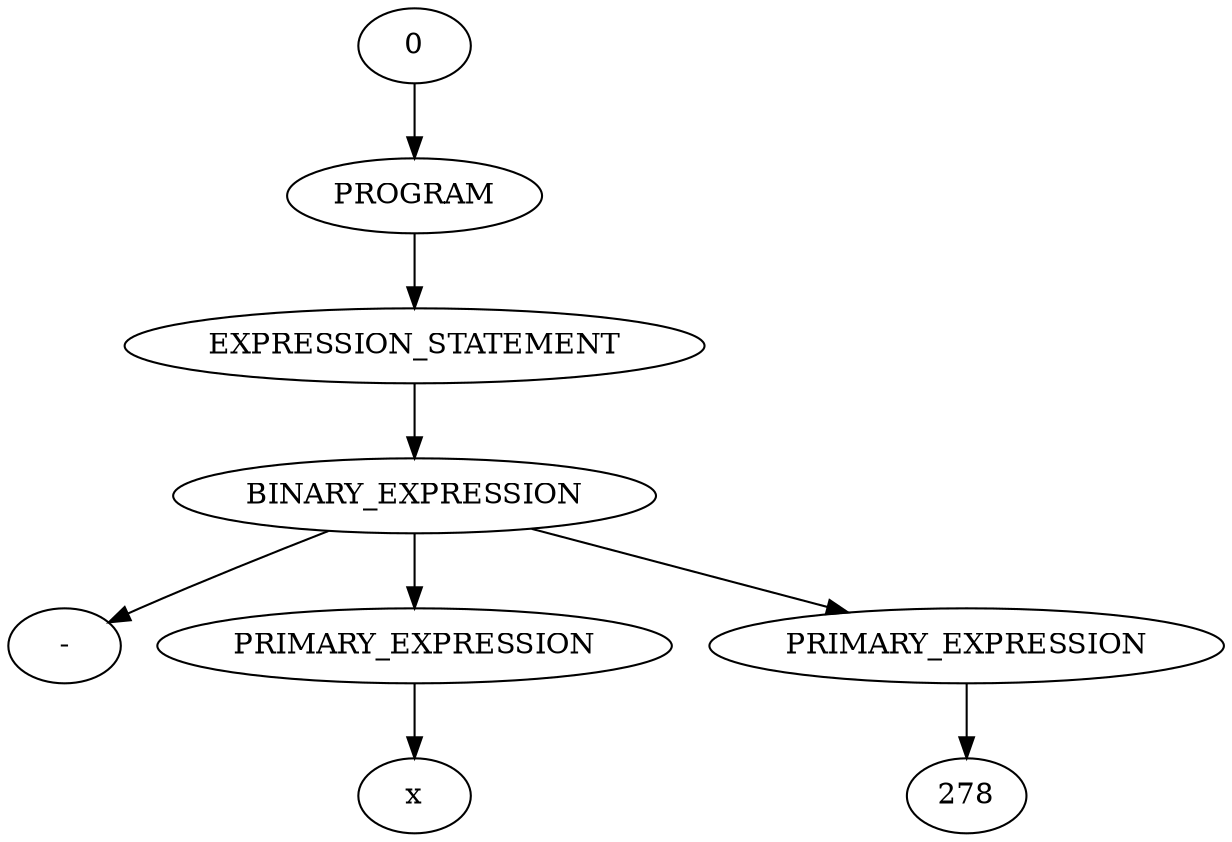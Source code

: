 // Abstract Syntax Tree
digraph {
	1 [label=PROGRAM]
	0 -> 1
	2 [label=EXPRESSION_STATEMENT]
	1 -> 2
	3 [label=BINARY_EXPRESSION]
	2 -> 3
	4 [label="-"]
	3 -> 4
	5 [label=PRIMARY_EXPRESSION]
	3 -> 5
	6 [label=x]
	5 -> 6
	7 [label=PRIMARY_EXPRESSION]
	3 -> 7
	8 [label=278]
	7 -> 8
}

